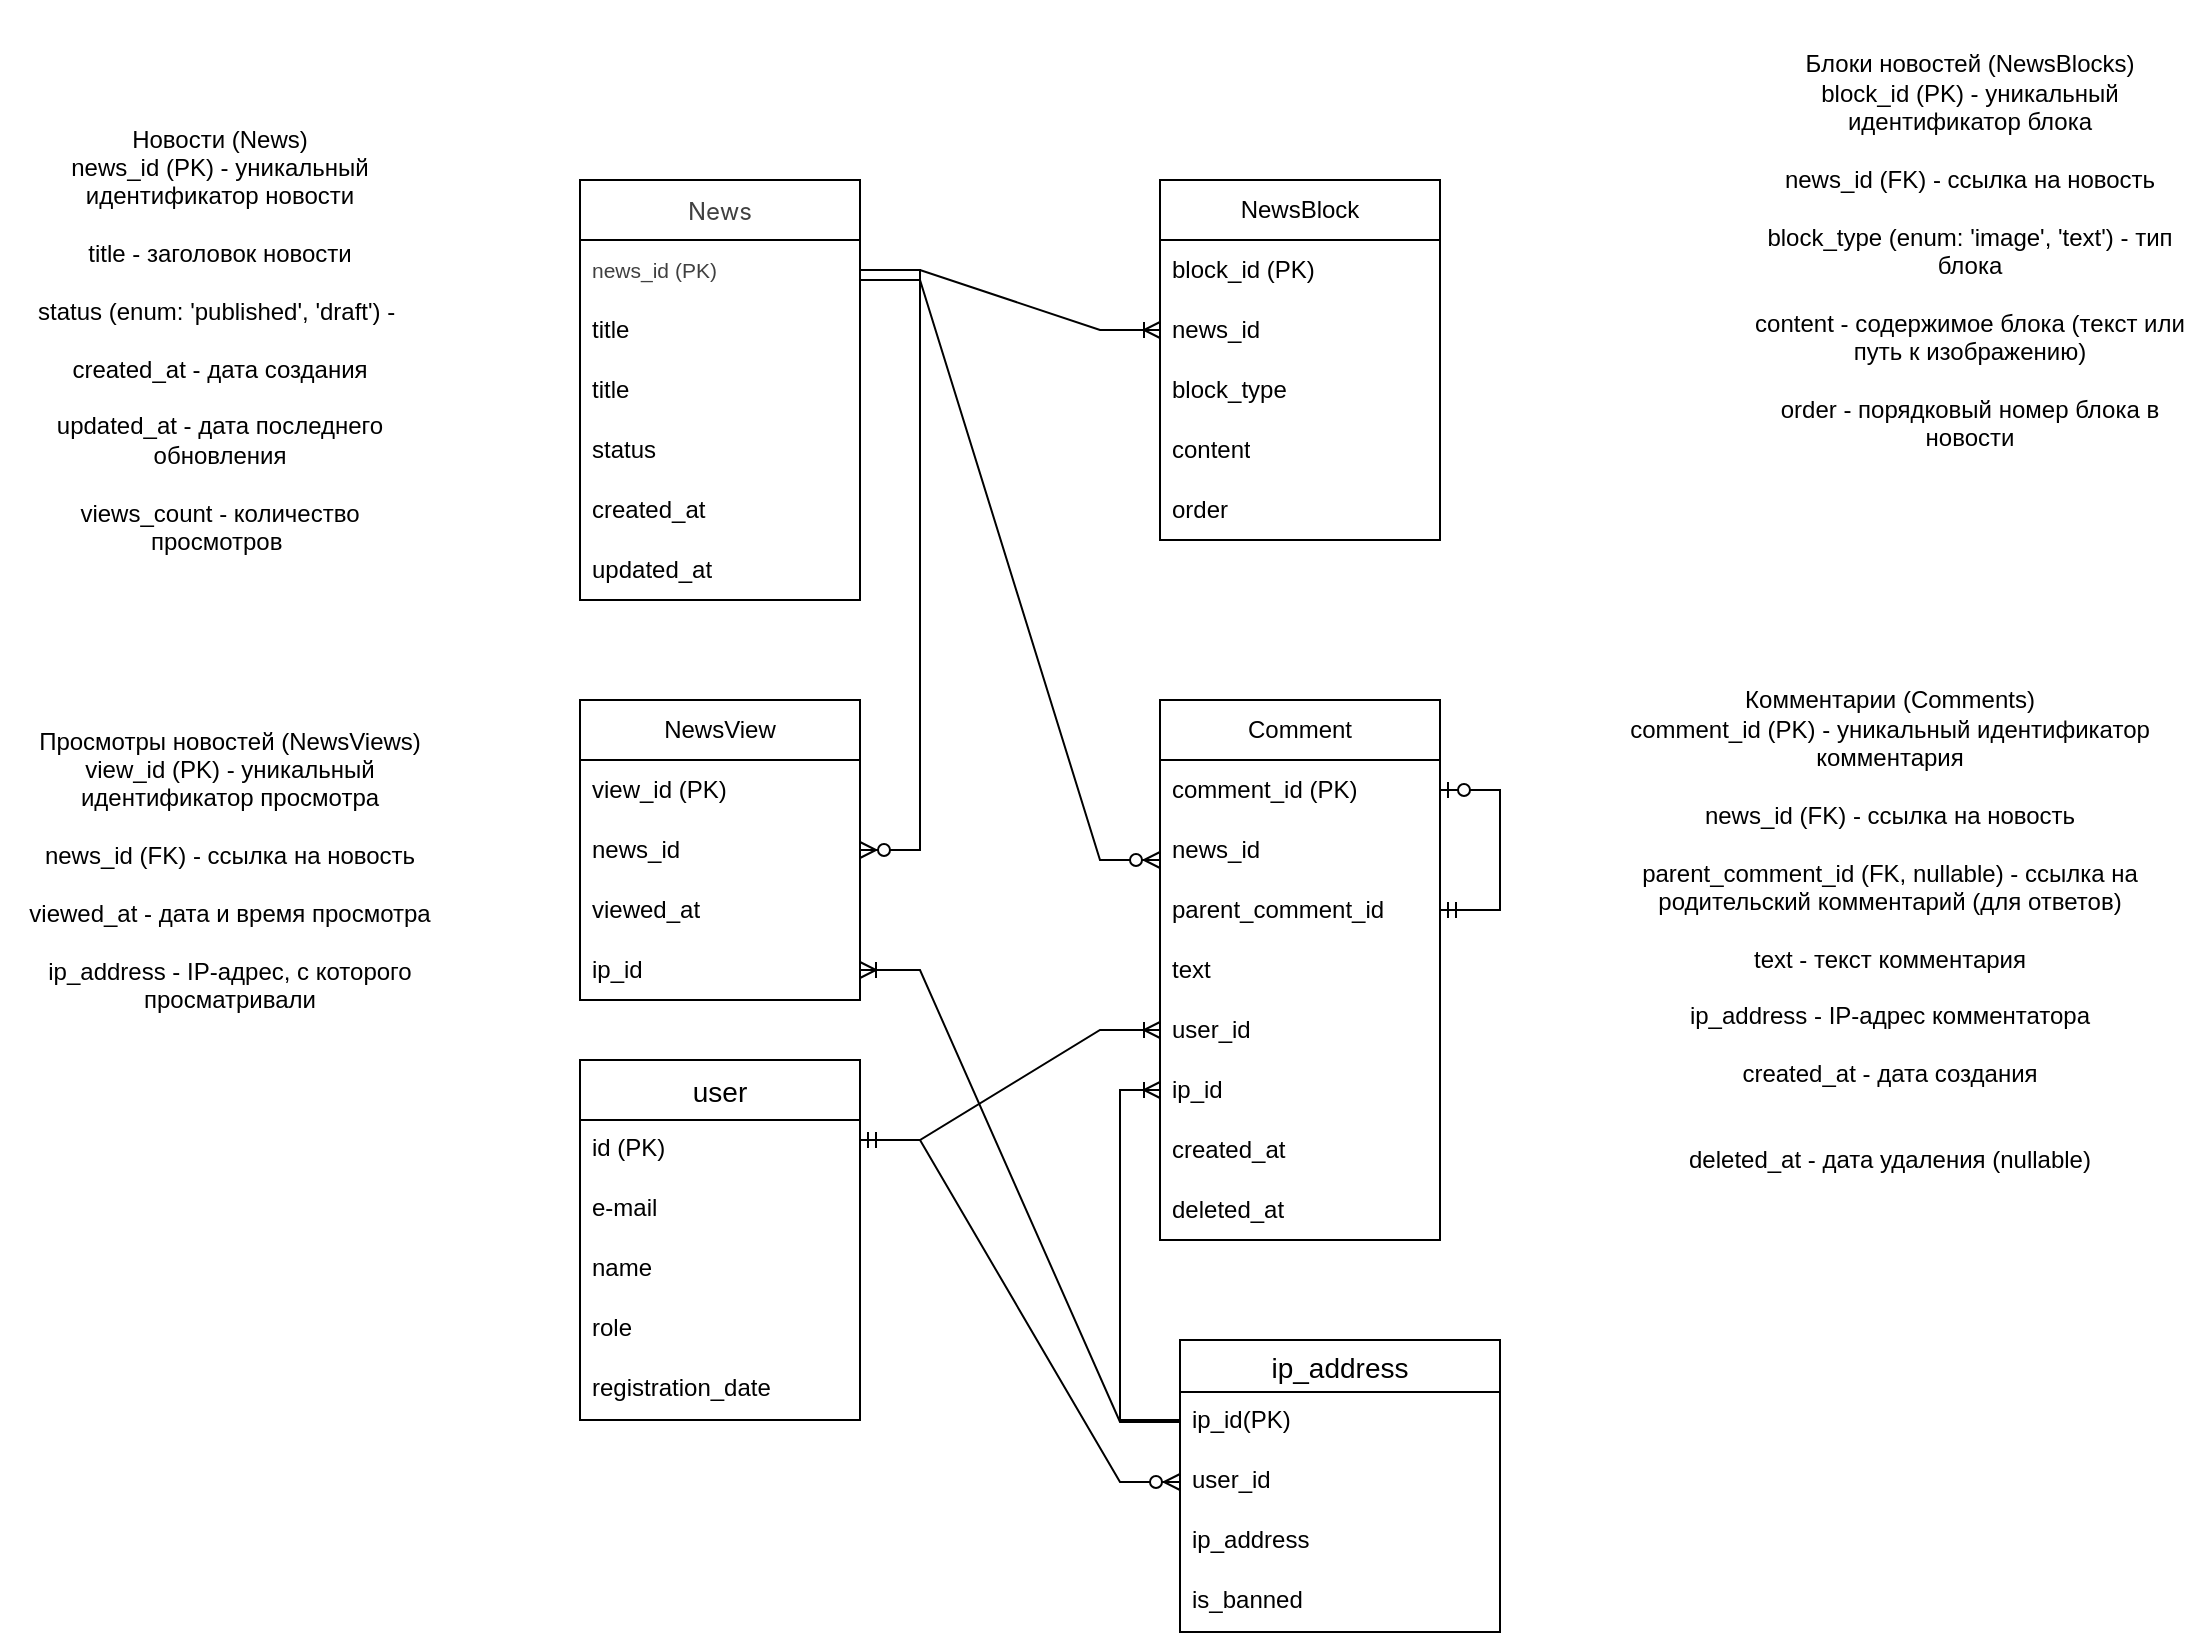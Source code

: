 <mxfile version="26.2.12">
  <diagram name="Страница — 1" id="KqVdlNlK7JJ7JEKHCbd8">
    <mxGraphModel dx="961" dy="438" grid="1" gridSize="10" guides="1" tooltips="1" connect="1" arrows="1" fold="1" page="1" pageScale="1" pageWidth="827" pageHeight="1169" math="0" shadow="0">
      <root>
        <mxCell id="0" />
        <mxCell id="1" parent="0" />
        <mxCell id="3GEyTsKZ42JATMLCnBji-1" value="&lt;h3 style=&quot;font-weight: var(--ds-font-weight-strong); font-size: calc(var(--ds-md-zoom)*16px); line-height: 1.5; margin: calc(var(--ds-md-zoom)*16px)0 calc(var(--ds-md-zoom)*12px)0; color: rgb(64, 64, 64); font-family: DeepSeek-CJK-patch, Inter, system-ui, -apple-system, BlinkMacSystemFont, &amp;quot;Segoe UI&amp;quot;, Roboto, &amp;quot;Noto Sans&amp;quot;, Ubuntu, Cantarell, &amp;quot;Helvetica Neue&amp;quot;, Oxygen, &amp;quot;Open Sans&amp;quot;, sans-serif; text-align: start;&quot;&gt;News&lt;/h3&gt;" style="swimlane;fontStyle=0;childLayout=stackLayout;horizontal=1;startSize=30;horizontalStack=0;resizeParent=1;resizeParentMax=0;resizeLast=0;collapsible=1;marginBottom=0;whiteSpace=wrap;html=1;" parent="1" vertex="1">
          <mxGeometry x="340" y="170" width="140" height="210" as="geometry" />
        </mxCell>
        <mxCell id="3GEyTsKZ42JATMLCnBji-2" value="&lt;font color=&quot;#404040&quot;&gt;&lt;span style=&quot;font-size: 10.5px;&quot;&gt;news_id (PK)&lt;/span&gt;&lt;/font&gt;" style="text;strokeColor=none;fillColor=none;align=left;verticalAlign=middle;spacingLeft=4;spacingRight=4;overflow=hidden;points=[[0,0.5],[1,0.5]];portConstraint=eastwest;rotatable=0;whiteSpace=wrap;html=1;" parent="3GEyTsKZ42JATMLCnBji-1" vertex="1">
          <mxGeometry y="30" width="140" height="30" as="geometry" />
        </mxCell>
        <mxCell id="3GEyTsKZ42JATMLCnBji-3" value="title" style="text;strokeColor=none;fillColor=none;align=left;verticalAlign=middle;spacingLeft=4;spacingRight=4;overflow=hidden;points=[[0,0.5],[1,0.5]];portConstraint=eastwest;rotatable=0;whiteSpace=wrap;html=1;" parent="3GEyTsKZ42JATMLCnBji-1" vertex="1">
          <mxGeometry y="60" width="140" height="30" as="geometry" />
        </mxCell>
        <mxCell id="5bJzFuHpReV1ATDNRqH2-18" value="title" style="text;strokeColor=none;fillColor=none;align=left;verticalAlign=middle;spacingLeft=4;spacingRight=4;overflow=hidden;points=[[0,0.5],[1,0.5]];portConstraint=eastwest;rotatable=0;whiteSpace=wrap;html=1;" vertex="1" parent="3GEyTsKZ42JATMLCnBji-1">
          <mxGeometry y="90" width="140" height="30" as="geometry" />
        </mxCell>
        <mxCell id="3GEyTsKZ42JATMLCnBji-4" value="status" style="text;strokeColor=none;fillColor=none;align=left;verticalAlign=middle;spacingLeft=4;spacingRight=4;overflow=hidden;points=[[0,0.5],[1,0.5]];portConstraint=eastwest;rotatable=0;whiteSpace=wrap;html=1;" parent="3GEyTsKZ42JATMLCnBji-1" vertex="1">
          <mxGeometry y="120" width="140" height="30" as="geometry" />
        </mxCell>
        <mxCell id="3GEyTsKZ42JATMLCnBji-5" value="created_at&amp;nbsp;" style="text;strokeColor=none;fillColor=none;align=left;verticalAlign=middle;spacingLeft=4;spacingRight=4;overflow=hidden;points=[[0,0.5],[1,0.5]];portConstraint=eastwest;rotatable=0;whiteSpace=wrap;html=1;" parent="3GEyTsKZ42JATMLCnBji-1" vertex="1">
          <mxGeometry y="150" width="140" height="30" as="geometry" />
        </mxCell>
        <mxCell id="3GEyTsKZ42JATMLCnBji-6" value="updated_at&amp;nbsp;" style="text;strokeColor=none;fillColor=none;align=left;verticalAlign=middle;spacingLeft=4;spacingRight=4;overflow=hidden;points=[[0,0.5],[1,0.5]];portConstraint=eastwest;rotatable=0;whiteSpace=wrap;html=1;" parent="3GEyTsKZ42JATMLCnBji-1" vertex="1">
          <mxGeometry y="180" width="140" height="30" as="geometry" />
        </mxCell>
        <mxCell id="3GEyTsKZ42JATMLCnBji-9" value="&lt;div&gt;Новости (News)&lt;/div&gt;&lt;div&gt;news_id (PK) - уникальный идентификатор новости&lt;/div&gt;&lt;div&gt;&lt;br&gt;&lt;/div&gt;&lt;div&gt;title - заголовок новости&lt;/div&gt;&lt;div&gt;&lt;br&gt;&lt;/div&gt;&lt;div&gt;status (enum: &#39;published&#39;, &#39;draft&#39;) -&amp;nbsp;&lt;/div&gt;&lt;div&gt;&lt;br&gt;&lt;/div&gt;&lt;div&gt;created_at - дата создания&lt;/div&gt;&lt;div&gt;&lt;br&gt;&lt;/div&gt;&lt;div&gt;updated_at - дата последнего обновления&lt;/div&gt;&lt;div&gt;&lt;br&gt;&lt;/div&gt;&lt;div&gt;views_count - количество просмотров&amp;nbsp;&lt;/div&gt;" style="text;html=1;align=center;verticalAlign=middle;whiteSpace=wrap;rounded=0;" parent="1" vertex="1">
          <mxGeometry x="60" y="80" width="200" height="340" as="geometry" />
        </mxCell>
        <mxCell id="3GEyTsKZ42JATMLCnBji-10" value="&lt;div&gt;Блоки новостей (NewsBlocks)&lt;/div&gt;&lt;div&gt;block_id (PK) - уникальный идентификатор блока&lt;/div&gt;&lt;div&gt;&lt;br&gt;&lt;/div&gt;&lt;div&gt;news_id (FK) - ссылка на новость&lt;/div&gt;&lt;div&gt;&lt;br&gt;&lt;/div&gt;&lt;div&gt;block_type (enum: &#39;image&#39;, &#39;text&#39;) - тип блока&lt;/div&gt;&lt;div&gt;&lt;br&gt;&lt;/div&gt;&lt;div&gt;content - содержимое блока (текст или путь к изображению)&lt;/div&gt;&lt;div&gt;&lt;br&gt;&lt;/div&gt;&lt;div&gt;order - порядковый номер блока в новости&lt;/div&gt;&lt;div&gt;&lt;br&gt;&lt;/div&gt;&lt;div&gt;&lt;br&gt;&lt;/div&gt;" style="text;html=1;align=center;verticalAlign=middle;whiteSpace=wrap;rounded=0;" parent="1" vertex="1">
          <mxGeometry x="920" y="80" width="230" height="280" as="geometry" />
        </mxCell>
        <mxCell id="3GEyTsKZ42JATMLCnBji-11" value="NewsBlock" style="swimlane;fontStyle=0;childLayout=stackLayout;horizontal=1;startSize=30;horizontalStack=0;resizeParent=1;resizeParentMax=0;resizeLast=0;collapsible=1;marginBottom=0;whiteSpace=wrap;html=1;" parent="1" vertex="1">
          <mxGeometry x="630" y="170" width="140" height="180" as="geometry" />
        </mxCell>
        <mxCell id="3GEyTsKZ42JATMLCnBji-12" value="&lt;span style=&quot;text-align: center;&quot;&gt;block_id (PK)&lt;/span&gt;" style="text;strokeColor=none;fillColor=none;align=left;verticalAlign=middle;spacingLeft=4;spacingRight=4;overflow=hidden;points=[[0,0.5],[1,0.5]];portConstraint=eastwest;rotatable=0;whiteSpace=wrap;html=1;" parent="3GEyTsKZ42JATMLCnBji-11" vertex="1">
          <mxGeometry y="30" width="140" height="30" as="geometry" />
        </mxCell>
        <mxCell id="3GEyTsKZ42JATMLCnBji-13" value="&lt;span style=&quot;text-align: center;&quot;&gt;news_id&amp;nbsp;&lt;/span&gt;" style="text;strokeColor=none;fillColor=none;align=left;verticalAlign=middle;spacingLeft=4;spacingRight=4;overflow=hidden;points=[[0,0.5],[1,0.5]];portConstraint=eastwest;rotatable=0;whiteSpace=wrap;html=1;" parent="3GEyTsKZ42JATMLCnBji-11" vertex="1">
          <mxGeometry y="60" width="140" height="30" as="geometry" />
        </mxCell>
        <mxCell id="3GEyTsKZ42JATMLCnBji-14" value="&lt;span style=&quot;text-align: center;&quot;&gt;block_type&lt;/span&gt;" style="text;strokeColor=none;fillColor=none;align=left;verticalAlign=middle;spacingLeft=4;spacingRight=4;overflow=hidden;points=[[0,0.5],[1,0.5]];portConstraint=eastwest;rotatable=0;whiteSpace=wrap;html=1;" parent="3GEyTsKZ42JATMLCnBji-11" vertex="1">
          <mxGeometry y="90" width="140" height="30" as="geometry" />
        </mxCell>
        <mxCell id="3GEyTsKZ42JATMLCnBji-15" value="&lt;span style=&quot;text-align: center;&quot;&gt;content&lt;/span&gt;" style="text;strokeColor=none;fillColor=none;align=left;verticalAlign=middle;spacingLeft=4;spacingRight=4;overflow=hidden;points=[[0,0.5],[1,0.5]];portConstraint=eastwest;rotatable=0;whiteSpace=wrap;html=1;" parent="3GEyTsKZ42JATMLCnBji-11" vertex="1">
          <mxGeometry y="120" width="140" height="30" as="geometry" />
        </mxCell>
        <mxCell id="3GEyTsKZ42JATMLCnBji-16" value="&lt;span style=&quot;text-align: center;&quot;&gt;order&lt;/span&gt;" style="text;strokeColor=none;fillColor=none;align=left;verticalAlign=middle;spacingLeft=4;spacingRight=4;overflow=hidden;points=[[0,0.5],[1,0.5]];portConstraint=eastwest;rotatable=0;whiteSpace=wrap;html=1;" parent="3GEyTsKZ42JATMLCnBji-11" vertex="1">
          <mxGeometry y="150" width="140" height="30" as="geometry" />
        </mxCell>
        <mxCell id="3GEyTsKZ42JATMLCnBji-18" value="Comment" style="swimlane;fontStyle=0;childLayout=stackLayout;horizontal=1;startSize=30;horizontalStack=0;resizeParent=1;resizeParentMax=0;resizeLast=0;collapsible=1;marginBottom=0;whiteSpace=wrap;html=1;" parent="1" vertex="1">
          <mxGeometry x="630" y="430" width="140" height="270" as="geometry" />
        </mxCell>
        <mxCell id="3GEyTsKZ42JATMLCnBji-19" value="&lt;span style=&quot;text-align: center;&quot;&gt;comment_id (PK)&lt;/span&gt;" style="text;strokeColor=none;fillColor=none;align=left;verticalAlign=middle;spacingLeft=4;spacingRight=4;overflow=hidden;points=[[0,0.5],[1,0.5]];portConstraint=eastwest;rotatable=0;whiteSpace=wrap;html=1;" parent="3GEyTsKZ42JATMLCnBji-18" vertex="1">
          <mxGeometry y="30" width="140" height="30" as="geometry" />
        </mxCell>
        <mxCell id="3GEyTsKZ42JATMLCnBji-20" value="&lt;span style=&quot;text-align: center;&quot;&gt;news_id&amp;nbsp;&lt;/span&gt;" style="text;strokeColor=none;fillColor=none;align=left;verticalAlign=middle;spacingLeft=4;spacingRight=4;overflow=hidden;points=[[0,0.5],[1,0.5]];portConstraint=eastwest;rotatable=0;whiteSpace=wrap;html=1;" parent="3GEyTsKZ42JATMLCnBji-18" vertex="1">
          <mxGeometry y="60" width="140" height="30" as="geometry" />
        </mxCell>
        <mxCell id="3GEyTsKZ42JATMLCnBji-21" value="&lt;span style=&quot;text-align: center;&quot;&gt;parent_comment_id&amp;nbsp;&lt;/span&gt;" style="text;strokeColor=none;fillColor=none;align=left;verticalAlign=middle;spacingLeft=4;spacingRight=4;overflow=hidden;points=[[0,0.5],[1,0.5]];portConstraint=eastwest;rotatable=0;whiteSpace=wrap;html=1;" parent="3GEyTsKZ42JATMLCnBji-18" vertex="1">
          <mxGeometry y="90" width="140" height="30" as="geometry" />
        </mxCell>
        <mxCell id="3GEyTsKZ42JATMLCnBji-23" value="&lt;span style=&quot;text-align: center;&quot;&gt;text&amp;nbsp;&lt;/span&gt;" style="text;strokeColor=none;fillColor=none;align=left;verticalAlign=middle;spacingLeft=4;spacingRight=4;overflow=hidden;points=[[0,0.5],[1,0.5]];portConstraint=eastwest;rotatable=0;whiteSpace=wrap;html=1;" parent="3GEyTsKZ42JATMLCnBji-18" vertex="1">
          <mxGeometry y="120" width="140" height="30" as="geometry" />
        </mxCell>
        <mxCell id="5bJzFuHpReV1ATDNRqH2-6" value="&lt;span style=&quot;text-align: center;&quot;&gt;user_id&lt;/span&gt;" style="text;strokeColor=none;fillColor=none;align=left;verticalAlign=middle;spacingLeft=4;spacingRight=4;overflow=hidden;points=[[0,0.5],[1,0.5]];portConstraint=eastwest;rotatable=0;whiteSpace=wrap;html=1;" vertex="1" parent="3GEyTsKZ42JATMLCnBji-18">
          <mxGeometry y="150" width="140" height="30" as="geometry" />
        </mxCell>
        <mxCell id="3GEyTsKZ42JATMLCnBji-24" value="&lt;span style=&quot;text-align: center;&quot;&gt;ip_id&lt;/span&gt;" style="text;strokeColor=none;fillColor=none;align=left;verticalAlign=middle;spacingLeft=4;spacingRight=4;overflow=hidden;points=[[0,0.5],[1,0.5]];portConstraint=eastwest;rotatable=0;whiteSpace=wrap;html=1;" parent="3GEyTsKZ42JATMLCnBji-18" vertex="1">
          <mxGeometry y="180" width="140" height="30" as="geometry" />
        </mxCell>
        <mxCell id="3GEyTsKZ42JATMLCnBji-25" value="&lt;span style=&quot;text-align: center;&quot;&gt;created_at&lt;/span&gt;" style="text;strokeColor=none;fillColor=none;align=left;verticalAlign=middle;spacingLeft=4;spacingRight=4;overflow=hidden;points=[[0,0.5],[1,0.5]];portConstraint=eastwest;rotatable=0;whiteSpace=wrap;html=1;" parent="3GEyTsKZ42JATMLCnBji-18" vertex="1">
          <mxGeometry y="210" width="140" height="30" as="geometry" />
        </mxCell>
        <mxCell id="3GEyTsKZ42JATMLCnBji-27" value="&lt;span style=&quot;text-align: center;&quot;&gt;deleted_at&lt;/span&gt;" style="text;strokeColor=none;fillColor=none;align=left;verticalAlign=middle;spacingLeft=4;spacingRight=4;overflow=hidden;points=[[0,0.5],[1,0.5]];portConstraint=eastwest;rotatable=0;whiteSpace=wrap;html=1;" parent="3GEyTsKZ42JATMLCnBji-18" vertex="1">
          <mxGeometry y="240" width="140" height="30" as="geometry" />
        </mxCell>
        <mxCell id="eO1NVQXrXCYnVhbEPfc1-6" value="" style="edgeStyle=entityRelationEdgeStyle;fontSize=12;html=1;endArrow=ERzeroToOne;startArrow=ERmandOne;rounded=0;entryX=1;entryY=0.5;entryDx=0;entryDy=0;" parent="3GEyTsKZ42JATMLCnBji-18" source="3GEyTsKZ42JATMLCnBji-21" target="3GEyTsKZ42JATMLCnBji-19" edge="1">
          <mxGeometry width="100" height="100" relative="1" as="geometry">
            <mxPoint x="140" y="45" as="sourcePoint" />
            <mxPoint x="180" y="-50" as="targetPoint" />
            <Array as="points">
              <mxPoint x="80" y="80" />
              <mxPoint x="310" y="70" />
              <mxPoint x="60" y="60" />
            </Array>
          </mxGeometry>
        </mxCell>
        <mxCell id="3GEyTsKZ42JATMLCnBji-22" value="&lt;div&gt;Комментарии (Comments)&lt;/div&gt;&lt;div&gt;comment_id (PK) - уникальный идентификатор комментария&lt;/div&gt;&lt;div&gt;&lt;br&gt;&lt;/div&gt;&lt;div&gt;news_id (FK) - ссылка на новость&lt;/div&gt;&lt;div&gt;&lt;br&gt;&lt;/div&gt;&lt;div&gt;parent_comment_id (FK, nullable) - ссылка на родительский комментарий (для ответов)&lt;/div&gt;&lt;div&gt;&lt;br&gt;&lt;/div&gt;&lt;div&gt;text - текст комментария&lt;/div&gt;&lt;div&gt;&lt;br&gt;&lt;/div&gt;&lt;div&gt;ip_address - IP-адрес комментатора&lt;/div&gt;&lt;div&gt;&lt;br&gt;&lt;/div&gt;&lt;div&gt;created_at - дата создания&lt;/div&gt;&lt;div&gt;&lt;br&gt;&lt;/div&gt;&lt;div&gt;&lt;br&gt;&lt;/div&gt;&lt;div&gt;deleted_at - дата удаления (nullable)&lt;/div&gt;" style="text;html=1;align=center;verticalAlign=middle;whiteSpace=wrap;rounded=0;" parent="1" vertex="1">
          <mxGeometry x="860" y="430" width="270" height="230" as="geometry" />
        </mxCell>
        <mxCell id="3GEyTsKZ42JATMLCnBji-30" value="NewsView" style="swimlane;fontStyle=0;childLayout=stackLayout;horizontal=1;startSize=30;horizontalStack=0;resizeParent=1;resizeParentMax=0;resizeLast=0;collapsible=1;marginBottom=0;whiteSpace=wrap;html=1;" parent="1" vertex="1">
          <mxGeometry x="340" y="430" width="140" height="150" as="geometry" />
        </mxCell>
        <mxCell id="3GEyTsKZ42JATMLCnBji-31" value="&lt;span style=&quot;text-align: center;&quot;&gt;view_id (PK)&lt;/span&gt;" style="text;strokeColor=none;fillColor=none;align=left;verticalAlign=middle;spacingLeft=4;spacingRight=4;overflow=hidden;points=[[0,0.5],[1,0.5]];portConstraint=eastwest;rotatable=0;whiteSpace=wrap;html=1;" parent="3GEyTsKZ42JATMLCnBji-30" vertex="1">
          <mxGeometry y="30" width="140" height="30" as="geometry" />
        </mxCell>
        <mxCell id="3GEyTsKZ42JATMLCnBji-32" value="&lt;span style=&quot;text-align: center;&quot;&gt;news_id&lt;/span&gt;" style="text;strokeColor=none;fillColor=none;align=left;verticalAlign=middle;spacingLeft=4;spacingRight=4;overflow=hidden;points=[[0,0.5],[1,0.5]];portConstraint=eastwest;rotatable=0;whiteSpace=wrap;html=1;" parent="3GEyTsKZ42JATMLCnBji-30" vertex="1">
          <mxGeometry y="60" width="140" height="30" as="geometry" />
        </mxCell>
        <mxCell id="3GEyTsKZ42JATMLCnBji-35" value="&lt;span style=&quot;text-align: center;&quot;&gt;viewed_at&amp;nbsp;&lt;/span&gt;" style="text;strokeColor=none;fillColor=none;align=left;verticalAlign=middle;spacingLeft=4;spacingRight=4;overflow=hidden;points=[[0,0.5],[1,0.5]];portConstraint=eastwest;rotatable=0;whiteSpace=wrap;html=1;" parent="3GEyTsKZ42JATMLCnBji-30" vertex="1">
          <mxGeometry y="90" width="140" height="30" as="geometry" />
        </mxCell>
        <mxCell id="3GEyTsKZ42JATMLCnBji-33" value="&lt;span style=&quot;text-align: center;&quot;&gt;ip_id&lt;/span&gt;" style="text;strokeColor=none;fillColor=none;align=left;verticalAlign=middle;spacingLeft=4;spacingRight=4;overflow=hidden;points=[[0,0.5],[1,0.5]];portConstraint=eastwest;rotatable=0;whiteSpace=wrap;html=1;" parent="3GEyTsKZ42JATMLCnBji-30" vertex="1">
          <mxGeometry y="120" width="140" height="30" as="geometry" />
        </mxCell>
        <mxCell id="3GEyTsKZ42JATMLCnBji-34" value="&lt;div&gt;Просмотры новостей (NewsViews)&lt;/div&gt;&lt;div&gt;view_id (PK) - уникальный идентификатор просмотра&lt;/div&gt;&lt;div&gt;&lt;br&gt;&lt;/div&gt;&lt;div&gt;news_id (FK) - ссылка на новость&lt;/div&gt;&lt;div&gt;&lt;br&gt;&lt;/div&gt;&lt;div&gt;viewed_at - дата и время просмотра&lt;/div&gt;&lt;div&gt;&lt;br&gt;&lt;/div&gt;&lt;div&gt;ip_address - IP-адрес, с которого просматривали&lt;/div&gt;" style="text;html=1;align=center;verticalAlign=middle;whiteSpace=wrap;rounded=0;" parent="1" vertex="1">
          <mxGeometry x="50" y="420" width="230" height="190" as="geometry" />
        </mxCell>
        <mxCell id="eO1NVQXrXCYnVhbEPfc1-5" value="" style="edgeStyle=entityRelationEdgeStyle;fontSize=12;html=1;endArrow=ERzeroToMany;endFill=1;rounded=0;exitX=1;exitY=0.5;exitDx=0;exitDy=0;entryX=1;entryY=0.5;entryDx=0;entryDy=0;" parent="1" source="3GEyTsKZ42JATMLCnBji-2" target="3GEyTsKZ42JATMLCnBji-32" edge="1">
          <mxGeometry width="100" height="100" relative="1" as="geometry">
            <mxPoint x="540" y="460" as="sourcePoint" />
            <mxPoint x="640" y="360" as="targetPoint" />
          </mxGeometry>
        </mxCell>
        <mxCell id="eO1NVQXrXCYnVhbEPfc1-7" value="" style="edgeStyle=entityRelationEdgeStyle;fontSize=12;html=1;endArrow=ERzeroToMany;endFill=1;rounded=0;entryX=0;entryY=0.5;entryDx=0;entryDy=0;" parent="1" edge="1">
          <mxGeometry width="100" height="100" relative="1" as="geometry">
            <mxPoint x="480" y="220" as="sourcePoint" />
            <mxPoint x="630" y="510" as="targetPoint" />
          </mxGeometry>
        </mxCell>
        <mxCell id="5bJzFuHpReV1ATDNRqH2-1" value="" style="edgeStyle=entityRelationEdgeStyle;fontSize=12;html=1;endArrow=ERoneToMany;rounded=0;entryX=0;entryY=0.5;entryDx=0;entryDy=0;" edge="1" parent="1" source="3GEyTsKZ42JATMLCnBji-2" target="3GEyTsKZ42JATMLCnBji-13">
          <mxGeometry width="100" height="100" relative="1" as="geometry">
            <mxPoint x="520" y="280" as="sourcePoint" />
            <mxPoint x="620" y="180" as="targetPoint" />
          </mxGeometry>
        </mxCell>
        <mxCell id="5bJzFuHpReV1ATDNRqH2-2" value="user" style="swimlane;fontStyle=0;childLayout=stackLayout;horizontal=1;startSize=30;horizontalStack=0;resizeParent=1;resizeParentMax=0;resizeLast=0;collapsible=1;marginBottom=0;align=center;fontSize=14;" vertex="1" parent="1">
          <mxGeometry x="340" y="610" width="140" height="180" as="geometry" />
        </mxCell>
        <mxCell id="5bJzFuHpReV1ATDNRqH2-3" value="id (PK)" style="text;strokeColor=none;fillColor=none;spacingLeft=4;spacingRight=4;overflow=hidden;rotatable=0;points=[[0,0.5],[1,0.5]];portConstraint=eastwest;fontSize=12;whiteSpace=wrap;html=1;" vertex="1" parent="5bJzFuHpReV1ATDNRqH2-2">
          <mxGeometry y="30" width="140" height="30" as="geometry" />
        </mxCell>
        <mxCell id="5bJzFuHpReV1ATDNRqH2-4" value="e-mail" style="text;strokeColor=none;fillColor=none;spacingLeft=4;spacingRight=4;overflow=hidden;rotatable=0;points=[[0,0.5],[1,0.5]];portConstraint=eastwest;fontSize=12;whiteSpace=wrap;html=1;" vertex="1" parent="5bJzFuHpReV1ATDNRqH2-2">
          <mxGeometry y="60" width="140" height="30" as="geometry" />
        </mxCell>
        <mxCell id="5bJzFuHpReV1ATDNRqH2-5" value="name" style="text;strokeColor=none;fillColor=none;spacingLeft=4;spacingRight=4;overflow=hidden;rotatable=0;points=[[0,0.5],[1,0.5]];portConstraint=eastwest;fontSize=12;whiteSpace=wrap;html=1;" vertex="1" parent="5bJzFuHpReV1ATDNRqH2-2">
          <mxGeometry y="90" width="140" height="30" as="geometry" />
        </mxCell>
        <mxCell id="5bJzFuHpReV1ATDNRqH2-11" value="role" style="text;strokeColor=none;fillColor=none;spacingLeft=4;spacingRight=4;overflow=hidden;rotatable=0;points=[[0,0.5],[1,0.5]];portConstraint=eastwest;fontSize=12;whiteSpace=wrap;html=1;" vertex="1" parent="5bJzFuHpReV1ATDNRqH2-2">
          <mxGeometry y="120" width="140" height="30" as="geometry" />
        </mxCell>
        <mxCell id="5bJzFuHpReV1ATDNRqH2-12" value="registration_date" style="text;strokeColor=none;fillColor=none;spacingLeft=4;spacingRight=4;overflow=hidden;rotatable=0;points=[[0,0.5],[1,0.5]];portConstraint=eastwest;fontSize=12;whiteSpace=wrap;html=1;" vertex="1" parent="5bJzFuHpReV1ATDNRqH2-2">
          <mxGeometry y="150" width="140" height="30" as="geometry" />
        </mxCell>
        <mxCell id="5bJzFuHpReV1ATDNRqH2-7" value="ip_address" style="swimlane;fontStyle=0;childLayout=stackLayout;horizontal=1;startSize=26;horizontalStack=0;resizeParent=1;resizeParentMax=0;resizeLast=0;collapsible=1;marginBottom=0;align=center;fontSize=14;" vertex="1" parent="1">
          <mxGeometry x="640" y="750" width="160" height="146" as="geometry" />
        </mxCell>
        <mxCell id="5bJzFuHpReV1ATDNRqH2-8" value="ip_id(PK)" style="text;strokeColor=none;fillColor=none;spacingLeft=4;spacingRight=4;overflow=hidden;rotatable=0;points=[[0,0.5],[1,0.5]];portConstraint=eastwest;fontSize=12;whiteSpace=wrap;html=1;" vertex="1" parent="5bJzFuHpReV1ATDNRqH2-7">
          <mxGeometry y="26" width="160" height="30" as="geometry" />
        </mxCell>
        <mxCell id="5bJzFuHpReV1ATDNRqH2-9" value="user_id" style="text;strokeColor=none;fillColor=none;spacingLeft=4;spacingRight=4;overflow=hidden;rotatable=0;points=[[0,0.5],[1,0.5]];portConstraint=eastwest;fontSize=12;whiteSpace=wrap;html=1;" vertex="1" parent="5bJzFuHpReV1ATDNRqH2-7">
          <mxGeometry y="56" width="160" height="30" as="geometry" />
        </mxCell>
        <mxCell id="5bJzFuHpReV1ATDNRqH2-10" value="ip_address" style="text;strokeColor=none;fillColor=none;spacingLeft=4;spacingRight=4;overflow=hidden;rotatable=0;points=[[0,0.5],[1,0.5]];portConstraint=eastwest;fontSize=12;whiteSpace=wrap;html=1;" vertex="1" parent="5bJzFuHpReV1ATDNRqH2-7">
          <mxGeometry y="86" width="160" height="30" as="geometry" />
        </mxCell>
        <mxCell id="5bJzFuHpReV1ATDNRqH2-13" value="is_banned" style="text;strokeColor=none;fillColor=none;spacingLeft=4;spacingRight=4;overflow=hidden;rotatable=0;points=[[0,0.5],[1,0.5]];portConstraint=eastwest;fontSize=12;whiteSpace=wrap;html=1;" vertex="1" parent="5bJzFuHpReV1ATDNRqH2-7">
          <mxGeometry y="116" width="160" height="30" as="geometry" />
        </mxCell>
        <mxCell id="5bJzFuHpReV1ATDNRqH2-17" value="" style="edgeStyle=entityRelationEdgeStyle;fontSize=12;html=1;endArrow=ERoneToMany;rounded=0;exitX=1;exitY=0.333;exitDx=0;exitDy=0;exitPerimeter=0;" edge="1" parent="1" source="5bJzFuHpReV1ATDNRqH2-3" target="5bJzFuHpReV1ATDNRqH2-6">
          <mxGeometry width="100" height="100" relative="1" as="geometry">
            <mxPoint x="480" y="660" as="sourcePoint" />
            <mxPoint x="570" y="650" as="targetPoint" />
          </mxGeometry>
        </mxCell>
        <mxCell id="5bJzFuHpReV1ATDNRqH2-19" value="" style="edgeStyle=entityRelationEdgeStyle;fontSize=12;html=1;endArrow=ERoneToMany;rounded=0;entryX=1;entryY=0.5;entryDx=0;entryDy=0;exitX=0;exitY=0.5;exitDx=0;exitDy=0;" edge="1" parent="1" source="5bJzFuHpReV1ATDNRqH2-8" target="3GEyTsKZ42JATMLCnBji-33">
          <mxGeometry width="100" height="100" relative="1" as="geometry">
            <mxPoint x="530" y="770" as="sourcePoint" />
            <mxPoint x="590" y="550" as="targetPoint" />
            <Array as="points">
              <mxPoint x="560" y="710" />
              <mxPoint x="630" y="650" />
              <mxPoint x="610" y="690" />
              <mxPoint x="610" y="630" />
            </Array>
          </mxGeometry>
        </mxCell>
        <mxCell id="5bJzFuHpReV1ATDNRqH2-20" value="" style="edgeStyle=elbowEdgeStyle;fontSize=12;html=1;endArrow=ERoneToMany;rounded=0;entryX=0;entryY=0.5;entryDx=0;entryDy=0;" edge="1" parent="1" target="3GEyTsKZ42JATMLCnBji-24">
          <mxGeometry width="100" height="100" relative="1" as="geometry">
            <mxPoint x="640" y="790" as="sourcePoint" />
            <mxPoint x="600" y="630" as="targetPoint" />
            <Array as="points">
              <mxPoint x="610" y="710" />
            </Array>
          </mxGeometry>
        </mxCell>
        <mxCell id="5bJzFuHpReV1ATDNRqH2-21" value="" style="edgeStyle=entityRelationEdgeStyle;fontSize=12;html=1;endArrow=ERzeroToMany;startArrow=ERmandOne;rounded=0;entryX=0;entryY=0.5;entryDx=0;entryDy=0;" edge="1" parent="1" target="5bJzFuHpReV1ATDNRqH2-9">
          <mxGeometry width="100" height="100" relative="1" as="geometry">
            <mxPoint x="480" y="650" as="sourcePoint" />
            <mxPoint x="590" y="650" as="targetPoint" />
          </mxGeometry>
        </mxCell>
      </root>
    </mxGraphModel>
  </diagram>
</mxfile>
